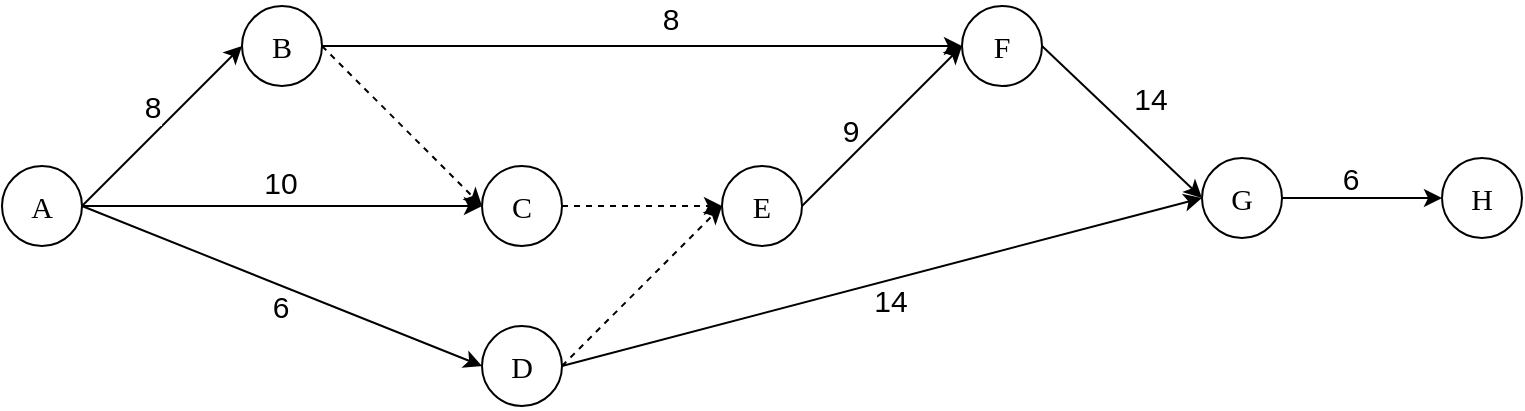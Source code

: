 <mxfile version="24.7.8" pages="2">
  <diagram name="Страница — 1" id="c6C0CqHAVo9lY1f9Qh6C">
    <mxGraphModel dx="625" dy="1738" grid="0" gridSize="10" guides="1" tooltips="1" connect="1" arrows="1" fold="1" page="1" pageScale="1" pageWidth="827" pageHeight="1169" math="0" shadow="0">
      <root>
        <mxCell id="0" />
        <mxCell id="1" parent="0" />
        <mxCell id="4OQGztQtT3kv9VkyA6dM-9" style="rounded=0;orthogonalLoop=1;jettySize=auto;html=1;exitX=1;exitY=0.5;exitDx=0;exitDy=0;entryX=0;entryY=0.5;entryDx=0;entryDy=0;" edge="1" parent="1" source="4OQGztQtT3kv9VkyA6dM-1" target="4OQGztQtT3kv9VkyA6dM-2">
          <mxGeometry relative="1" as="geometry" />
        </mxCell>
        <mxCell id="4OQGztQtT3kv9VkyA6dM-20" value="8" style="edgeLabel;html=1;align=center;verticalAlign=middle;resizable=0;points=[];fontFamily=Helvetica;fontSize=15;fontColor=default;labelBackgroundColor=default;" vertex="1" connectable="0" parent="4OQGztQtT3kv9VkyA6dM-9">
          <mxGeometry x="-0.025" y="2" relative="1" as="geometry">
            <mxPoint x="-3" y="-10" as="offset" />
          </mxGeometry>
        </mxCell>
        <mxCell id="4OQGztQtT3kv9VkyA6dM-10" style="rounded=0;orthogonalLoop=1;jettySize=auto;html=1;exitX=1;exitY=0.5;exitDx=0;exitDy=0;entryX=0;entryY=0.5;entryDx=0;entryDy=0;" edge="1" parent="1" source="4OQGztQtT3kv9VkyA6dM-1" target="4OQGztQtT3kv9VkyA6dM-3">
          <mxGeometry relative="1" as="geometry" />
        </mxCell>
        <mxCell id="4OQGztQtT3kv9VkyA6dM-12" style="edgeStyle=none;shape=connector;rounded=0;orthogonalLoop=1;jettySize=auto;html=1;exitX=1;exitY=0.5;exitDx=0;exitDy=0;entryX=0;entryY=0.5;entryDx=0;entryDy=0;strokeColor=default;align=center;verticalAlign=middle;fontFamily=Helvetica;fontSize=11;fontColor=default;labelBackgroundColor=default;endArrow=classic;" edge="1" parent="1" source="4OQGztQtT3kv9VkyA6dM-1" target="4OQGztQtT3kv9VkyA6dM-4">
          <mxGeometry relative="1" as="geometry" />
        </mxCell>
        <mxCell id="4OQGztQtT3kv9VkyA6dM-1" value="&lt;font face=&quot;Montserrat&quot; style=&quot;font-size: 15px;&quot;&gt;A&lt;/font&gt;" style="ellipse;whiteSpace=wrap;html=1;aspect=fixed;" vertex="1" parent="1">
          <mxGeometry x="40" y="400" width="40" height="40" as="geometry" />
        </mxCell>
        <mxCell id="4OQGztQtT3kv9VkyA6dM-13" style="edgeStyle=none;shape=connector;rounded=0;orthogonalLoop=1;jettySize=auto;html=1;exitX=1;exitY=0.5;exitDx=0;exitDy=0;strokeColor=default;align=center;verticalAlign=middle;fontFamily=Helvetica;fontSize=11;fontColor=default;labelBackgroundColor=default;endArrow=classic;" edge="1" parent="1" source="4OQGztQtT3kv9VkyA6dM-2" target="4OQGztQtT3kv9VkyA6dM-6">
          <mxGeometry relative="1" as="geometry" />
        </mxCell>
        <mxCell id="4OQGztQtT3kv9VkyA6dM-2" value="&lt;font face=&quot;Montserrat&quot; style=&quot;font-size: 15px;&quot;&gt;B&lt;/font&gt;&lt;span style=&quot;color: rgba(0, 0, 0, 0); font-family: monospace; font-size: 0px; text-align: start; text-wrap: nowrap;&quot;&gt;%3CmxGraphModel%3E%3Croot%3E%3CmxCell%20id%3D%220%22%2F%3E%3CmxCell%20id%3D%221%22%20parent%3D%220%22%2F%3E%3CmxCell%20id%3D%222%22%20value%3D%22%26lt%3Bfont%20face%3D%26quot%3BMontserrat%26quot%3B%20style%3D%26quot%3Bfont-size%3A%2015px%3B%26quot%3B%26gt%3B1%26lt%3B%2Ffont%26gt%3B%22%20style%3D%22ellipse%3BwhiteSpace%3Dwrap%3Bhtml%3D1%3Baspect%3Dfixed%3B%22%20vertex%3D%221%22%20parent%3D%221%22%3E%3CmxGeometry%20x%3D%2240%22%20y%3D%22320%22%20width%3D%2240%22%20height%3D%2240%22%20as%3D%22geometry%22%2F%3E%3C%2FmxCell%3E%3C%2Froot%3E%3C%2FmxGraphModel%3E&lt;/span&gt;" style="ellipse;whiteSpace=wrap;html=1;aspect=fixed;" vertex="1" parent="1">
          <mxGeometry x="160" y="320" width="40" height="40" as="geometry" />
        </mxCell>
        <mxCell id="4OQGztQtT3kv9VkyA6dM-16" style="edgeStyle=none;shape=connector;rounded=0;orthogonalLoop=1;jettySize=auto;html=1;exitX=1;exitY=0.5;exitDx=0;exitDy=0;strokeColor=default;align=center;verticalAlign=middle;fontFamily=Helvetica;fontSize=11;fontColor=default;labelBackgroundColor=default;endArrow=classic;dashed=1;" edge="1" parent="1" source="4OQGztQtT3kv9VkyA6dM-3" target="4OQGztQtT3kv9VkyA6dM-5">
          <mxGeometry relative="1" as="geometry" />
        </mxCell>
        <mxCell id="4OQGztQtT3kv9VkyA6dM-3" value="&lt;font face=&quot;Montserrat&quot;&gt;&lt;span style=&quot;font-size: 15px;&quot;&gt;C&lt;/span&gt;&lt;/font&gt;" style="ellipse;whiteSpace=wrap;html=1;aspect=fixed;" vertex="1" parent="1">
          <mxGeometry x="280" y="400" width="40" height="40" as="geometry" />
        </mxCell>
        <mxCell id="4OQGztQtT3kv9VkyA6dM-15" style="edgeStyle=none;shape=connector;rounded=0;orthogonalLoop=1;jettySize=auto;html=1;exitX=1;exitY=0.5;exitDx=0;exitDy=0;entryX=0;entryY=0.5;entryDx=0;entryDy=0;strokeColor=default;align=center;verticalAlign=middle;fontFamily=Helvetica;fontSize=11;fontColor=default;labelBackgroundColor=default;endArrow=classic;" edge="1" parent="1" source="4OQGztQtT3kv9VkyA6dM-4" target="4OQGztQtT3kv9VkyA6dM-7">
          <mxGeometry relative="1" as="geometry" />
        </mxCell>
        <mxCell id="4OQGztQtT3kv9VkyA6dM-17" style="edgeStyle=none;shape=connector;rounded=0;orthogonalLoop=1;jettySize=auto;html=1;exitX=1;exitY=0.5;exitDx=0;exitDy=0;entryX=0;entryY=0.5;entryDx=0;entryDy=0;strokeColor=default;align=center;verticalAlign=middle;fontFamily=Helvetica;fontSize=11;fontColor=default;labelBackgroundColor=default;endArrow=classic;dashed=1;" edge="1" parent="1" source="4OQGztQtT3kv9VkyA6dM-4" target="4OQGztQtT3kv9VkyA6dM-5">
          <mxGeometry relative="1" as="geometry" />
        </mxCell>
        <mxCell id="4OQGztQtT3kv9VkyA6dM-4" value="&lt;font face=&quot;Montserrat&quot;&gt;&lt;span style=&quot;font-size: 15px;&quot;&gt;D&lt;/span&gt;&lt;/font&gt;" style="ellipse;whiteSpace=wrap;html=1;aspect=fixed;" vertex="1" parent="1">
          <mxGeometry x="280" y="480" width="40" height="40" as="geometry" />
        </mxCell>
        <mxCell id="4OQGztQtT3kv9VkyA6dM-14" style="edgeStyle=none;shape=connector;rounded=0;orthogonalLoop=1;jettySize=auto;html=1;entryX=0;entryY=0.5;entryDx=0;entryDy=0;strokeColor=default;align=center;verticalAlign=middle;fontFamily=Helvetica;fontSize=11;fontColor=default;labelBackgroundColor=default;endArrow=classic;exitX=1;exitY=0.5;exitDx=0;exitDy=0;" edge="1" parent="1" source="4OQGztQtT3kv9VkyA6dM-5" target="4OQGztQtT3kv9VkyA6dM-6">
          <mxGeometry relative="1" as="geometry">
            <mxPoint x="320" y="420" as="sourcePoint" />
          </mxGeometry>
        </mxCell>
        <mxCell id="4OQGztQtT3kv9VkyA6dM-5" value="&lt;font face=&quot;Montserrat&quot;&gt;&lt;span style=&quot;font-size: 15px;&quot;&gt;E&lt;/span&gt;&lt;/font&gt;" style="ellipse;whiteSpace=wrap;html=1;aspect=fixed;" vertex="1" parent="1">
          <mxGeometry x="400" y="400" width="40" height="40" as="geometry" />
        </mxCell>
        <mxCell id="4OQGztQtT3kv9VkyA6dM-18" style="edgeStyle=none;shape=connector;rounded=0;orthogonalLoop=1;jettySize=auto;html=1;exitX=1;exitY=0.5;exitDx=0;exitDy=0;entryX=0;entryY=0.5;entryDx=0;entryDy=0;strokeColor=default;align=center;verticalAlign=middle;fontFamily=Helvetica;fontSize=11;fontColor=default;labelBackgroundColor=default;endArrow=classic;" edge="1" parent="1" source="4OQGztQtT3kv9VkyA6dM-6" target="4OQGztQtT3kv9VkyA6dM-7">
          <mxGeometry relative="1" as="geometry" />
        </mxCell>
        <mxCell id="4OQGztQtT3kv9VkyA6dM-6" value="&lt;font face=&quot;Montserrat&quot;&gt;&lt;span style=&quot;font-size: 15px;&quot;&gt;F&lt;/span&gt;&lt;/font&gt;" style="ellipse;whiteSpace=wrap;html=1;aspect=fixed;" vertex="1" parent="1">
          <mxGeometry x="520" y="320" width="40" height="40" as="geometry" />
        </mxCell>
        <mxCell id="4OQGztQtT3kv9VkyA6dM-19" style="edgeStyle=none;shape=connector;rounded=0;orthogonalLoop=1;jettySize=auto;html=1;exitX=1;exitY=0.5;exitDx=0;exitDy=0;entryX=0;entryY=0.5;entryDx=0;entryDy=0;strokeColor=default;align=center;verticalAlign=middle;fontFamily=Helvetica;fontSize=11;fontColor=default;labelBackgroundColor=default;endArrow=classic;" edge="1" parent="1" source="4OQGztQtT3kv9VkyA6dM-7" target="4OQGztQtT3kv9VkyA6dM-8">
          <mxGeometry relative="1" as="geometry" />
        </mxCell>
        <mxCell id="4OQGztQtT3kv9VkyA6dM-7" value="&lt;font face=&quot;Montserrat&quot;&gt;&lt;span style=&quot;font-size: 15px;&quot;&gt;G&lt;/span&gt;&lt;/font&gt;" style="ellipse;whiteSpace=wrap;html=1;aspect=fixed;" vertex="1" parent="1">
          <mxGeometry x="640" y="396" width="40" height="40" as="geometry" />
        </mxCell>
        <mxCell id="4OQGztQtT3kv9VkyA6dM-8" value="&lt;font face=&quot;Montserrat&quot;&gt;&lt;span style=&quot;font-size: 15px;&quot;&gt;H&lt;/span&gt;&lt;/font&gt;" style="ellipse;whiteSpace=wrap;html=1;aspect=fixed;" vertex="1" parent="1">
          <mxGeometry x="760" y="396" width="40" height="40" as="geometry" />
        </mxCell>
        <mxCell id="4OQGztQtT3kv9VkyA6dM-11" style="edgeStyle=none;shape=connector;rounded=0;orthogonalLoop=1;jettySize=auto;html=1;exitX=1;exitY=0.5;exitDx=0;exitDy=0;entryX=0;entryY=0.5;entryDx=0;entryDy=0;strokeColor=default;align=center;verticalAlign=middle;fontFamily=Helvetica;fontSize=11;fontColor=default;labelBackgroundColor=default;endArrow=classic;dashed=1;" edge="1" parent="1" source="4OQGztQtT3kv9VkyA6dM-2" target="4OQGztQtT3kv9VkyA6dM-3">
          <mxGeometry relative="1" as="geometry" />
        </mxCell>
        <mxCell id="4OQGztQtT3kv9VkyA6dM-24" value="10" style="edgeLabel;html=1;align=center;verticalAlign=middle;resizable=0;points=[];fontFamily=Helvetica;fontSize=15;fontColor=default;labelBackgroundColor=default;" vertex="1" connectable="0" parent="1">
          <mxGeometry x="174.997" y="388.005" as="geometry">
            <mxPoint x="4" y="20" as="offset" />
          </mxGeometry>
        </mxCell>
        <mxCell id="4OQGztQtT3kv9VkyA6dM-25" value="6" style="edgeLabel;html=1;align=center;verticalAlign=middle;resizable=0;points=[];fontFamily=Helvetica;fontSize=15;fontColor=default;labelBackgroundColor=none;" vertex="1" connectable="0" parent="1">
          <mxGeometry x="174.997" y="450.005" as="geometry">
            <mxPoint x="4" y="20" as="offset" />
          </mxGeometry>
        </mxCell>
        <mxCell id="4OQGztQtT3kv9VkyA6dM-26" value="8" style="edgeLabel;html=1;align=center;verticalAlign=middle;resizable=0;points=[];fontFamily=Helvetica;fontSize=15;fontColor=default;labelBackgroundColor=default;" vertex="1" connectable="0" parent="1">
          <mxGeometry x="259.997" y="379.695" as="geometry">
            <mxPoint x="114" y="-54" as="offset" />
          </mxGeometry>
        </mxCell>
        <mxCell id="4OQGztQtT3kv9VkyA6dM-27" value="9" style="edgeLabel;html=1;align=center;verticalAlign=middle;resizable=0;points=[];fontFamily=Helvetica;fontSize=15;fontColor=default;labelBackgroundColor=none;" vertex="1" connectable="0" parent="1">
          <mxGeometry x="349.997" y="436.005" as="geometry">
            <mxPoint x="114" y="-54" as="offset" />
          </mxGeometry>
        </mxCell>
        <mxCell id="4OQGztQtT3kv9VkyA6dM-28" value="14" style="edgeLabel;html=1;align=center;verticalAlign=middle;resizable=0;points=[];fontFamily=Helvetica;fontSize=15;fontColor=default;labelBackgroundColor=default;" vertex="1" connectable="0" parent="1">
          <mxGeometry x="499.997" y="420.005" as="geometry">
            <mxPoint x="114" y="-54" as="offset" />
          </mxGeometry>
        </mxCell>
        <mxCell id="4OQGztQtT3kv9VkyA6dM-29" value="6" style="edgeLabel;html=1;align=center;verticalAlign=middle;resizable=0;points=[];fontFamily=Helvetica;fontSize=15;fontColor=default;labelBackgroundColor=none;" vertex="1" connectable="0" parent="1">
          <mxGeometry x="599.997" y="460.005" as="geometry">
            <mxPoint x="114" y="-54" as="offset" />
          </mxGeometry>
        </mxCell>
        <mxCell id="4OQGztQtT3kv9VkyA6dM-30" value="14" style="edgeLabel;html=1;align=center;verticalAlign=middle;resizable=0;points=[];fontFamily=Helvetica;fontSize=15;fontColor=default;labelBackgroundColor=none;" vertex="1" connectable="0" parent="1">
          <mxGeometry x="369.997" y="521.005" as="geometry">
            <mxPoint x="114" y="-54" as="offset" />
          </mxGeometry>
        </mxCell>
      </root>
    </mxGraphModel>
  </diagram>
  <diagram id="JIMvBMntD2wqHPAgXO1E" name="Страница — 2">
    <mxGraphModel dx="760" dy="392" grid="0" gridSize="10" guides="1" tooltips="1" connect="1" arrows="1" fold="1" page="1" pageScale="1" pageWidth="827" pageHeight="1169" math="0" shadow="0">
      <root>
        <mxCell id="0" />
        <mxCell id="1" parent="0" />
        <mxCell id="yzaYmvW_lgsB3hr20q7t-1" style="rounded=0;orthogonalLoop=1;jettySize=auto;html=1;exitX=1;exitY=0.5;exitDx=0;exitDy=0;entryX=0;entryY=0.5;entryDx=0;entryDy=0;" edge="1" parent="1" source="yzaYmvW_lgsB3hr20q7t-5" target="yzaYmvW_lgsB3hr20q7t-7">
          <mxGeometry relative="1" as="geometry" />
        </mxCell>
        <mxCell id="yzaYmvW_lgsB3hr20q7t-2" value="7" style="edgeLabel;html=1;align=center;verticalAlign=middle;resizable=0;points=[];fontFamily=Helvetica;fontSize=15;fontColor=default;labelBackgroundColor=default;" vertex="1" connectable="0" parent="yzaYmvW_lgsB3hr20q7t-1">
          <mxGeometry x="-0.025" y="2" relative="1" as="geometry">
            <mxPoint x="-3" y="-10" as="offset" />
          </mxGeometry>
        </mxCell>
        <mxCell id="yzaYmvW_lgsB3hr20q7t-3" style="rounded=0;orthogonalLoop=1;jettySize=auto;html=1;exitX=1;exitY=0.5;exitDx=0;exitDy=0;entryX=0;entryY=0.5;entryDx=0;entryDy=0;" edge="1" parent="1" source="yzaYmvW_lgsB3hr20q7t-5" target="yzaYmvW_lgsB3hr20q7t-9">
          <mxGeometry relative="1" as="geometry" />
        </mxCell>
        <mxCell id="yzaYmvW_lgsB3hr20q7t-4" style="edgeStyle=none;shape=connector;rounded=0;orthogonalLoop=1;jettySize=auto;html=1;exitX=1;exitY=0.5;exitDx=0;exitDy=0;entryX=0;entryY=0.5;entryDx=0;entryDy=0;strokeColor=default;align=center;verticalAlign=middle;fontFamily=Helvetica;fontSize=11;fontColor=default;labelBackgroundColor=default;endArrow=classic;" edge="1" parent="1" source="yzaYmvW_lgsB3hr20q7t-5" target="yzaYmvW_lgsB3hr20q7t-12">
          <mxGeometry relative="1" as="geometry" />
        </mxCell>
        <mxCell id="yzaYmvW_lgsB3hr20q7t-5" value="&lt;font face=&quot;Montserrat&quot; style=&quot;font-size: 15px;&quot;&gt;A&lt;/font&gt;" style="ellipse;whiteSpace=wrap;html=1;aspect=fixed;" vertex="1" parent="1">
          <mxGeometry x="40" y="400" width="40" height="40" as="geometry" />
        </mxCell>
        <mxCell id="yzaYmvW_lgsB3hr20q7t-6" style="edgeStyle=none;shape=connector;rounded=0;orthogonalLoop=1;jettySize=auto;html=1;exitX=1;exitY=0.5;exitDx=0;exitDy=0;strokeColor=default;align=center;verticalAlign=middle;fontFamily=Helvetica;fontSize=11;fontColor=default;labelBackgroundColor=default;endArrow=classic;" edge="1" parent="1" source="yzaYmvW_lgsB3hr20q7t-7" target="yzaYmvW_lgsB3hr20q7t-16">
          <mxGeometry relative="1" as="geometry" />
        </mxCell>
        <mxCell id="yzaYmvW_lgsB3hr20q7t-7" value="&lt;font face=&quot;Montserrat&quot; style=&quot;font-size: 15px;&quot;&gt;B&lt;/font&gt;&lt;span style=&quot;color: rgba(0, 0, 0, 0); font-family: monospace; font-size: 0px; text-align: start; text-wrap: nowrap;&quot;&gt;%3CmxGraphModel%3E%3Croot%3E%3CmxCell%20id%3D%220%22%2F%3E%3CmxCell%20id%3D%221%22%20parent%3D%220%22%2F%3E%3CmxCell%20id%3D%222%22%20value%3D%22%26lt%3Bfont%20face%3D%26quot%3BMontserrat%26quot%3B%20style%3D%26quot%3Bfont-size%3A%2015px%3B%26quot%3B%26gt%3B1%26lt%3B%2Ffont%26gt%3B%22%20style%3D%22ellipse%3BwhiteSpace%3Dwrap%3Bhtml%3D1%3Baspect%3Dfixed%3B%22%20vertex%3D%221%22%20parent%3D%221%22%3E%3CmxGeometry%20x%3D%2240%22%20y%3D%22320%22%20width%3D%2240%22%20height%3D%2240%22%20as%3D%22geometry%22%2F%3E%3C%2FmxCell%3E%3C%2Froot%3E%3C%2FmxGraphModel%3E&lt;/span&gt;" style="ellipse;whiteSpace=wrap;html=1;aspect=fixed;" vertex="1" parent="1">
          <mxGeometry x="160" y="320" width="40" height="40" as="geometry" />
        </mxCell>
        <mxCell id="yzaYmvW_lgsB3hr20q7t-8" style="edgeStyle=none;shape=connector;rounded=0;orthogonalLoop=1;jettySize=auto;html=1;exitX=1;exitY=0.5;exitDx=0;exitDy=0;strokeColor=default;align=center;verticalAlign=middle;fontFamily=Helvetica;fontSize=11;fontColor=default;labelBackgroundColor=default;endArrow=classic;dashed=1;" edge="1" parent="1" source="yzaYmvW_lgsB3hr20q7t-9" target="yzaYmvW_lgsB3hr20q7t-14">
          <mxGeometry relative="1" as="geometry" />
        </mxCell>
        <mxCell id="yzaYmvW_lgsB3hr20q7t-9" value="&lt;font face=&quot;Montserrat&quot;&gt;&lt;span style=&quot;font-size: 15px;&quot;&gt;C&lt;/span&gt;&lt;/font&gt;" style="ellipse;whiteSpace=wrap;html=1;aspect=fixed;" vertex="1" parent="1">
          <mxGeometry x="280" y="400" width="40" height="40" as="geometry" />
        </mxCell>
        <mxCell id="yzaYmvW_lgsB3hr20q7t-10" style="edgeStyle=none;shape=connector;rounded=0;orthogonalLoop=1;jettySize=auto;html=1;exitX=1;exitY=0.5;exitDx=0;exitDy=0;entryX=0;entryY=0.5;entryDx=0;entryDy=0;strokeColor=default;align=center;verticalAlign=middle;fontFamily=Helvetica;fontSize=11;fontColor=default;labelBackgroundColor=default;endArrow=classic;" edge="1" parent="1" source="yzaYmvW_lgsB3hr20q7t-12" target="yzaYmvW_lgsB3hr20q7t-18">
          <mxGeometry relative="1" as="geometry" />
        </mxCell>
        <mxCell id="yzaYmvW_lgsB3hr20q7t-11" style="edgeStyle=none;shape=connector;rounded=0;orthogonalLoop=1;jettySize=auto;html=1;exitX=1;exitY=0.5;exitDx=0;exitDy=0;entryX=0;entryY=0.5;entryDx=0;entryDy=0;strokeColor=default;align=center;verticalAlign=middle;fontFamily=Helvetica;fontSize=11;fontColor=default;labelBackgroundColor=default;endArrow=classic;dashed=1;" edge="1" parent="1" source="yzaYmvW_lgsB3hr20q7t-12" target="yzaYmvW_lgsB3hr20q7t-14">
          <mxGeometry relative="1" as="geometry" />
        </mxCell>
        <mxCell id="yzaYmvW_lgsB3hr20q7t-12" value="&lt;font face=&quot;Montserrat&quot;&gt;&lt;span style=&quot;font-size: 15px;&quot;&gt;D&lt;/span&gt;&lt;/font&gt;" style="ellipse;whiteSpace=wrap;html=1;aspect=fixed;" vertex="1" parent="1">
          <mxGeometry x="280" y="480" width="40" height="40" as="geometry" />
        </mxCell>
        <mxCell id="yzaYmvW_lgsB3hr20q7t-13" style="edgeStyle=none;shape=connector;rounded=0;orthogonalLoop=1;jettySize=auto;html=1;entryX=0;entryY=0.5;entryDx=0;entryDy=0;strokeColor=default;align=center;verticalAlign=middle;fontFamily=Helvetica;fontSize=11;fontColor=default;labelBackgroundColor=default;endArrow=classic;exitX=1;exitY=0.5;exitDx=0;exitDy=0;" edge="1" parent="1" source="yzaYmvW_lgsB3hr20q7t-14" target="yzaYmvW_lgsB3hr20q7t-16">
          <mxGeometry relative="1" as="geometry">
            <mxPoint x="320" y="420" as="sourcePoint" />
          </mxGeometry>
        </mxCell>
        <mxCell id="yzaYmvW_lgsB3hr20q7t-14" value="&lt;font face=&quot;Montserrat&quot;&gt;&lt;span style=&quot;font-size: 15px;&quot;&gt;E&lt;/span&gt;&lt;/font&gt;" style="ellipse;whiteSpace=wrap;html=1;aspect=fixed;" vertex="1" parent="1">
          <mxGeometry x="400" y="400" width="40" height="40" as="geometry" />
        </mxCell>
        <mxCell id="yzaYmvW_lgsB3hr20q7t-15" style="edgeStyle=none;shape=connector;rounded=0;orthogonalLoop=1;jettySize=auto;html=1;exitX=1;exitY=0.5;exitDx=0;exitDy=0;entryX=0;entryY=0.5;entryDx=0;entryDy=0;strokeColor=default;align=center;verticalAlign=middle;fontFamily=Helvetica;fontSize=11;fontColor=default;labelBackgroundColor=default;endArrow=classic;" edge="1" parent="1" source="yzaYmvW_lgsB3hr20q7t-16" target="yzaYmvW_lgsB3hr20q7t-18">
          <mxGeometry relative="1" as="geometry" />
        </mxCell>
        <mxCell id="yzaYmvW_lgsB3hr20q7t-16" value="&lt;font face=&quot;Montserrat&quot;&gt;&lt;span style=&quot;font-size: 15px;&quot;&gt;F&lt;/span&gt;&lt;/font&gt;" style="ellipse;whiteSpace=wrap;html=1;aspect=fixed;" vertex="1" parent="1">
          <mxGeometry x="520" y="320" width="40" height="40" as="geometry" />
        </mxCell>
        <mxCell id="yzaYmvW_lgsB3hr20q7t-17" style="edgeStyle=none;shape=connector;rounded=0;orthogonalLoop=1;jettySize=auto;html=1;exitX=1;exitY=0.5;exitDx=0;exitDy=0;entryX=0;entryY=0.5;entryDx=0;entryDy=0;strokeColor=default;align=center;verticalAlign=middle;fontFamily=Helvetica;fontSize=11;fontColor=default;labelBackgroundColor=default;endArrow=classic;" edge="1" parent="1" source="yzaYmvW_lgsB3hr20q7t-18" target="yzaYmvW_lgsB3hr20q7t-19">
          <mxGeometry relative="1" as="geometry" />
        </mxCell>
        <mxCell id="yzaYmvW_lgsB3hr20q7t-18" value="&lt;font face=&quot;Montserrat&quot;&gt;&lt;span style=&quot;font-size: 15px;&quot;&gt;G&lt;/span&gt;&lt;/font&gt;" style="ellipse;whiteSpace=wrap;html=1;aspect=fixed;" vertex="1" parent="1">
          <mxGeometry x="640" y="396" width="40" height="40" as="geometry" />
        </mxCell>
        <mxCell id="yzaYmvW_lgsB3hr20q7t-19" value="&lt;font face=&quot;Montserrat&quot;&gt;&lt;span style=&quot;font-size: 15px;&quot;&gt;H&lt;/span&gt;&lt;/font&gt;" style="ellipse;whiteSpace=wrap;html=1;aspect=fixed;" vertex="1" parent="1">
          <mxGeometry x="760" y="396" width="40" height="40" as="geometry" />
        </mxCell>
        <mxCell id="yzaYmvW_lgsB3hr20q7t-20" style="edgeStyle=none;shape=connector;rounded=0;orthogonalLoop=1;jettySize=auto;html=1;exitX=1;exitY=0.5;exitDx=0;exitDy=0;entryX=0;entryY=0.5;entryDx=0;entryDy=0;strokeColor=default;align=center;verticalAlign=middle;fontFamily=Helvetica;fontSize=11;fontColor=default;labelBackgroundColor=default;endArrow=classic;dashed=1;" edge="1" parent="1" source="yzaYmvW_lgsB3hr20q7t-7" target="yzaYmvW_lgsB3hr20q7t-9">
          <mxGeometry relative="1" as="geometry" />
        </mxCell>
        <mxCell id="yzaYmvW_lgsB3hr20q7t-21" value="6" style="edgeLabel;html=1;align=center;verticalAlign=middle;resizable=0;points=[];fontFamily=Helvetica;fontSize=15;fontColor=default;labelBackgroundColor=default;" vertex="1" connectable="0" parent="1">
          <mxGeometry x="174.997" y="388.005" as="geometry">
            <mxPoint x="4" y="20" as="offset" />
          </mxGeometry>
        </mxCell>
        <mxCell id="yzaYmvW_lgsB3hr20q7t-22" value="5" style="edgeLabel;html=1;align=center;verticalAlign=middle;resizable=0;points=[];fontFamily=Helvetica;fontSize=15;fontColor=default;labelBackgroundColor=none;" vertex="1" connectable="0" parent="1">
          <mxGeometry x="174.997" y="450.005" as="geometry">
            <mxPoint x="4" y="20" as="offset" />
          </mxGeometry>
        </mxCell>
        <mxCell id="yzaYmvW_lgsB3hr20q7t-23" value="7" style="edgeLabel;html=1;align=center;verticalAlign=middle;resizable=0;points=[];fontFamily=Helvetica;fontSize=15;fontColor=default;labelBackgroundColor=default;" vertex="1" connectable="0" parent="1">
          <mxGeometry x="259.997" y="379.695" as="geometry">
            <mxPoint x="114" y="-54" as="offset" />
          </mxGeometry>
        </mxCell>
        <mxCell id="yzaYmvW_lgsB3hr20q7t-24" value="6" style="edgeLabel;html=1;align=center;verticalAlign=middle;resizable=0;points=[];fontFamily=Helvetica;fontSize=15;fontColor=default;labelBackgroundColor=none;" vertex="1" connectable="0" parent="1">
          <mxGeometry x="349.997" y="436.005" as="geometry">
            <mxPoint x="114" y="-54" as="offset" />
          </mxGeometry>
        </mxCell>
        <mxCell id="yzaYmvW_lgsB3hr20q7t-25" value="10" style="edgeLabel;html=1;align=center;verticalAlign=middle;resizable=0;points=[];fontFamily=Helvetica;fontSize=15;fontColor=default;labelBackgroundColor=default;" vertex="1" connectable="0" parent="1">
          <mxGeometry x="499.997" y="420.005" as="geometry">
            <mxPoint x="114" y="-54" as="offset" />
          </mxGeometry>
        </mxCell>
        <mxCell id="yzaYmvW_lgsB3hr20q7t-26" value="4" style="edgeLabel;html=1;align=center;verticalAlign=middle;resizable=0;points=[];fontFamily=Helvetica;fontSize=15;fontColor=default;labelBackgroundColor=none;" vertex="1" connectable="0" parent="1">
          <mxGeometry x="599.997" y="460.005" as="geometry">
            <mxPoint x="114" y="-54" as="offset" />
          </mxGeometry>
        </mxCell>
        <mxCell id="yzaYmvW_lgsB3hr20q7t-27" value="11" style="edgeLabel;html=1;align=center;verticalAlign=middle;resizable=0;points=[];fontFamily=Helvetica;fontSize=15;fontColor=default;labelBackgroundColor=none;" vertex="1" connectable="0" parent="1">
          <mxGeometry x="369.997" y="521.005" as="geometry">
            <mxPoint x="114" y="-54" as="offset" />
          </mxGeometry>
        </mxCell>
      </root>
    </mxGraphModel>
  </diagram>
</mxfile>
